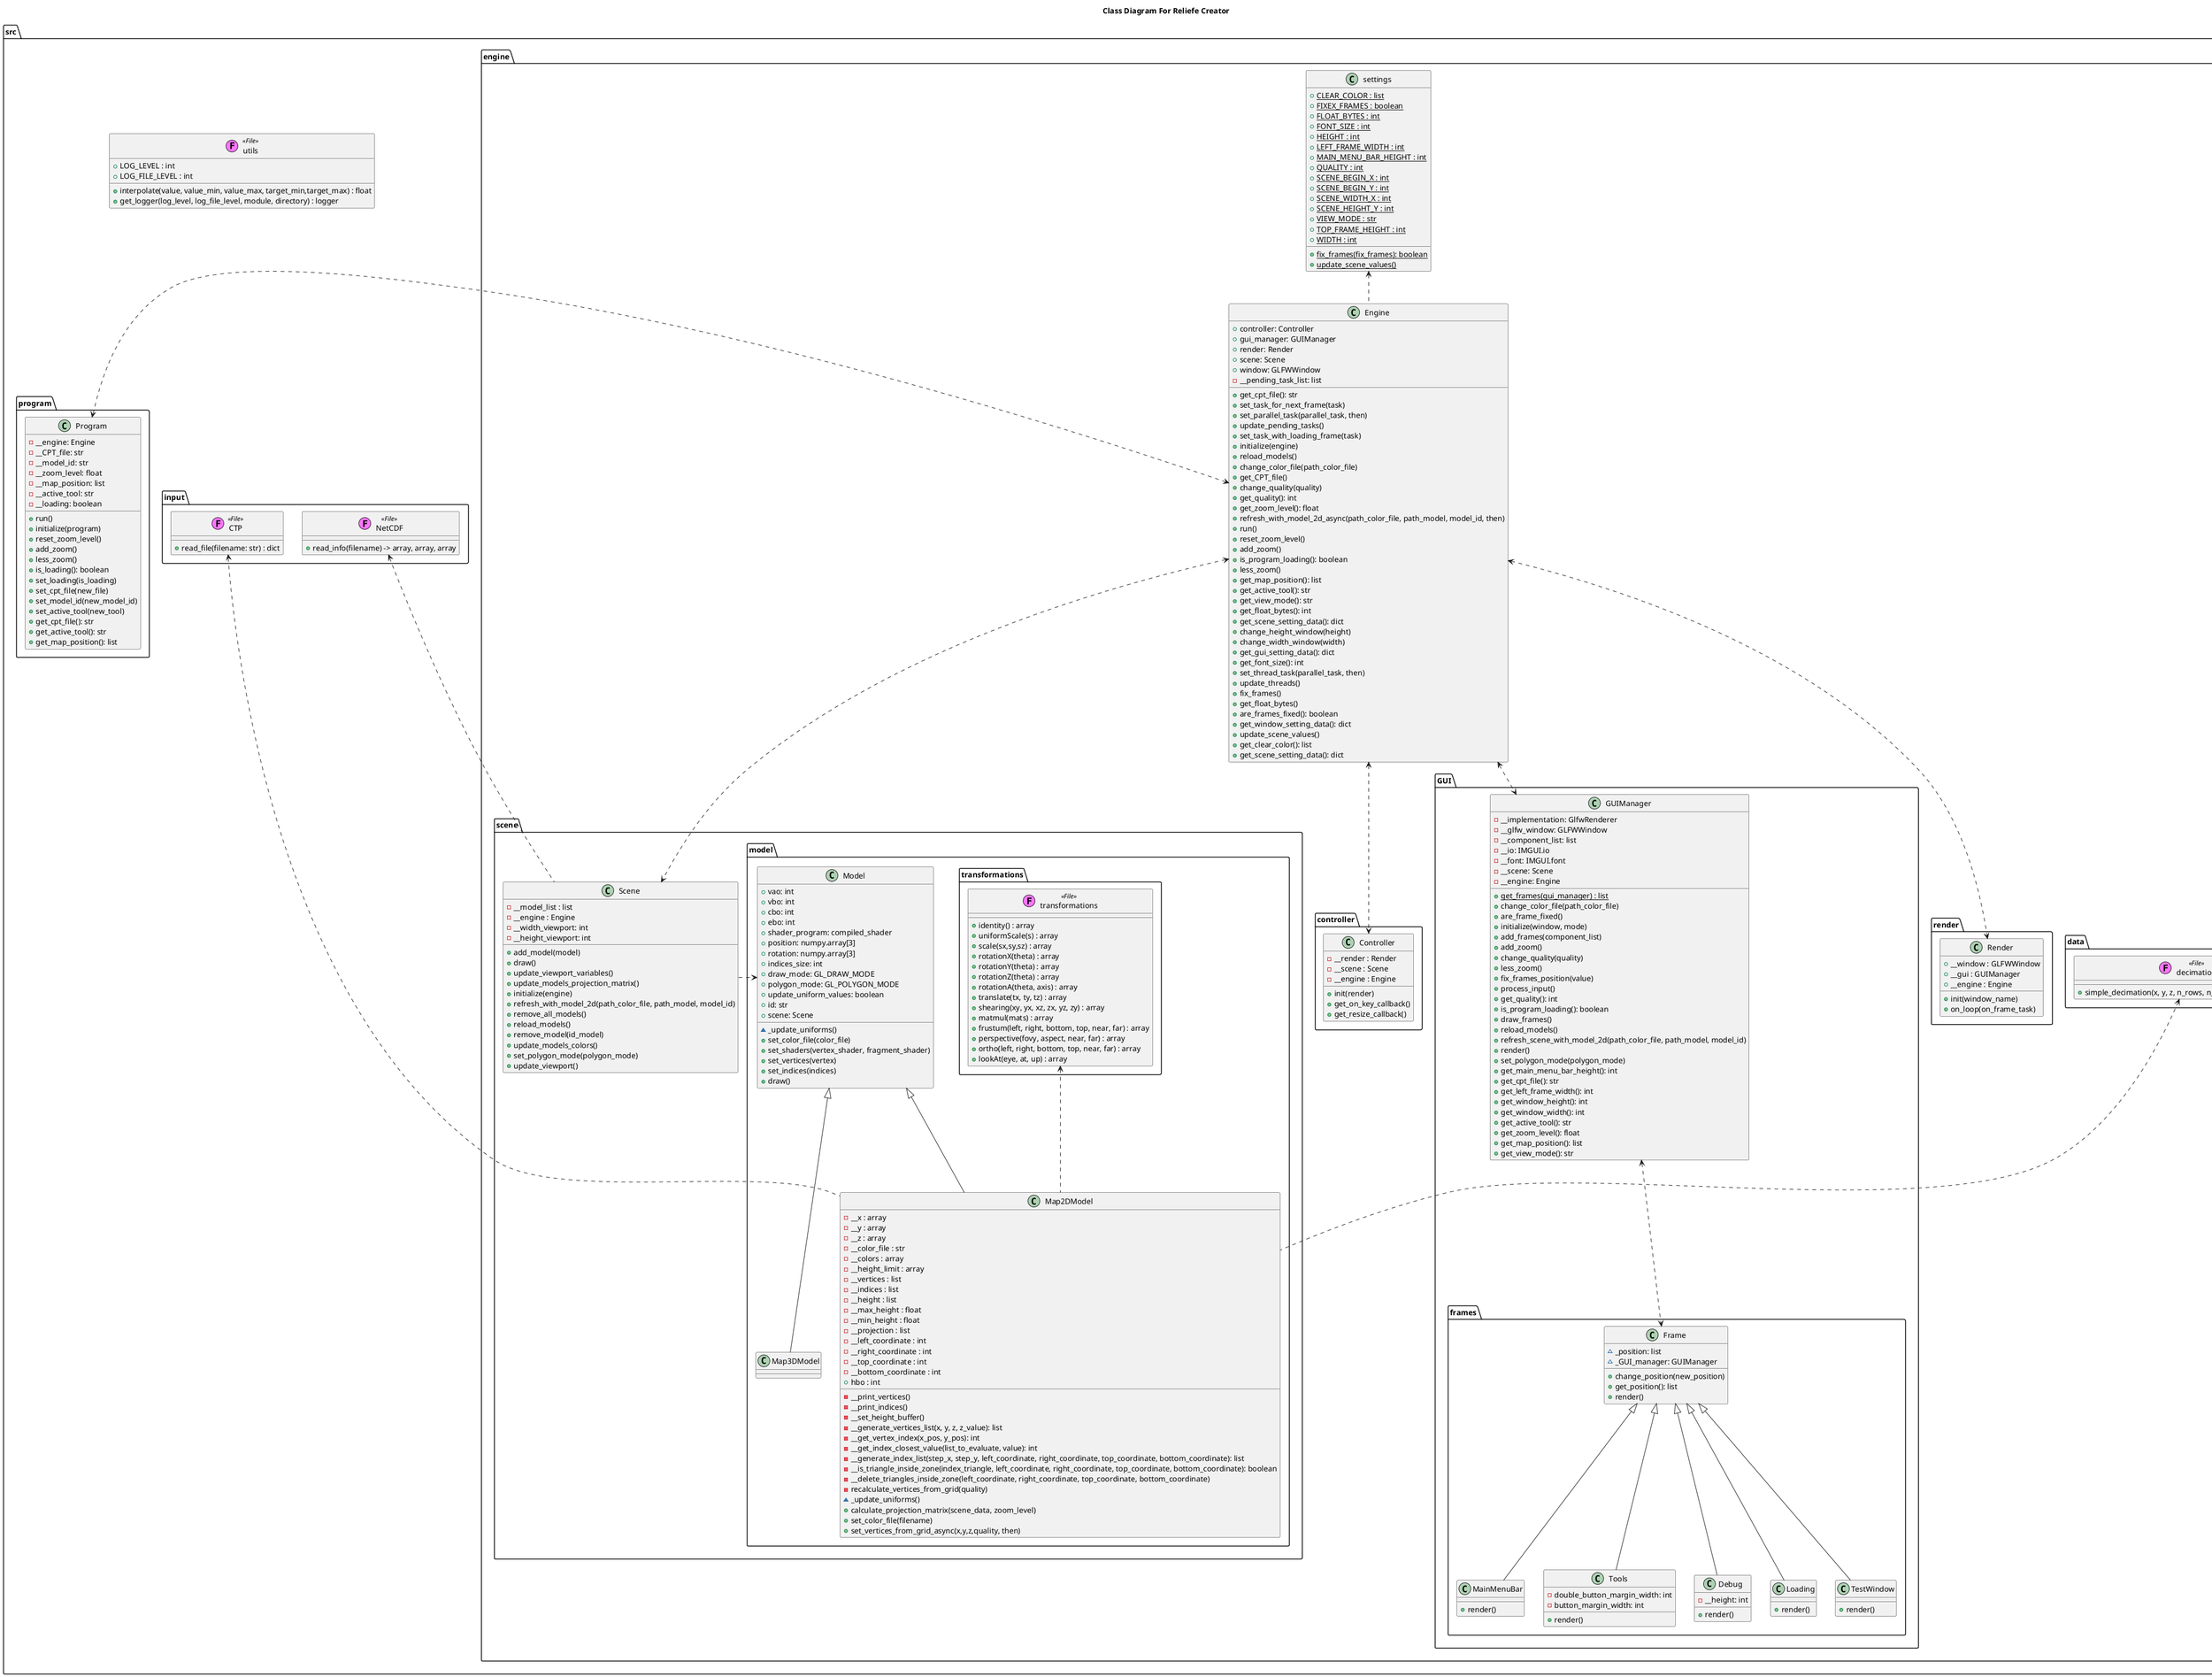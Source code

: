 @startuml

' Variable definition
!$file = "(F,#ff75ff) File"

' Configuration definition
title Class Diagram For Reliefe Creator
set namespaceSeparator .

' Package hierarchy
package src {
    package engine {
        package render {}
        package data {}
        package controller {}
        package GUI {
            package frames {}
        }
        package scene {
            package model {
                package transformations {}
            }
        }
    }
    package input {}
    package program {}
}


' Classes definition
class src.engine.GUI.GUIManager{
    - __implementation: GlfwRenderer
    - __glfw_window: GLFWWindow
    - __component_list: list
    - __io: IMGUI.io
    - __font: IMGUI.font
    - __scene: Scene
    - __engine: Engine

    {static} + get_frames(gui_manager) : list
    + change_color_file(path_color_file)
    + are_frame_fixed()
    + initialize(window, mode)
    + add_frames(component_list)
    + add_zoom()
    + change_quality(quality)
    + less_zoom()
    + fix_frames_position(value)
    + process_input()
    + get_quality(): int
    + is_program_loading(): boolean
    + draw_frames()
    + reload_models()
    + refresh_scene_with_model_2d(path_color_file, path_model, model_id)
    + render()
    + set_polygon_mode(polygon_mode)
    + get_main_menu_bar_height(): int
    + get_cpt_file(): str
    + get_left_frame_width(): int
    + get_window_height(): int
    + get_window_width(): int
    + get_active_tool(): str
    + get_zoom_level(): float
    + get_map_position(): list
    + get_view_mode(): str
}

class src.engine.settings  {
    {static} + CLEAR_COLOR : list
    {static} + fix_frames(fix_frames): boolean
    {static} + FIXEX_FRAMES : boolean
    {static} + FLOAT_BYTES : int
    {static} + FONT_SIZE : int
    {static} + HEIGHT : int
    {static} + LEFT_FRAME_WIDTH : int
    {static} + MAIN_MENU_BAR_HEIGHT : int
    {static} + QUALITY : int
    {static} + SCENE_BEGIN_X : int
    {static} + SCENE_BEGIN_Y : int
    {static} + SCENE_WIDTH_X : int
    {static} + SCENE_HEIGHT_Y : int
    {static} + VIEW_MODE : str
    {static} + TOP_FRAME_HEIGHT : int
    {static} + WIDTH : int
    {static} + update_scene_values()
}

class src.engine.scene.model.transformations.transformations <<$file>> {
    + identity() : array
    + uniformScale(s) : array
    + scale(sx,sy,sz) : array
    + rotationX(theta) : array
    + rotationY(theta) : array
    + rotationZ(theta) : array
    + rotationA(theta, axis) : array
    + translate(tx, ty, tz) : array
    + shearing(xy, yx, xz, zx, yz, zy) : array
    + matmul(mats) : array
    + frustum(left, right, bottom, top, near, far) : array
    + perspective(fovy, aspect, near, far) : array
    + ortho(left, right, bottom, top, near, far) : array
    + lookAt(eye, at, up) : array
}


class src.engine.scene.model.Model {

    + vao: int
    + vbo: int
    + cbo: int
    + ebo: int
    + shader_program: compiled_shader
    + position: numpy.array[3]
    + rotation: numpy.array[3]
    + indices_size: int
    + draw_mode: GL_DRAW_MODE
    + polygon_mode: GL_POLYGON_MODE
    + update_uniform_values: boolean
    + id: str
    + scene: Scene

    ~ _update_uniforms()
    + set_color_file(color_file)
    + set_shaders(vertex_shader, fragment_shader)
    + set_vertices(vertex)
    + set_indices(indices)
    + draw()
}

class src.engine.render.Render {
    + __window : GLFWWindow
    + __gui : GUIManager
    + __engine : Engine
    + init(window_name)
    + on_loop(on_frame_task)
}

class src.input.NetCDF <<$file>> {
    + read_info(filename) -> array, array, array
}

class src.engine.data.decimation <<$file>>{
    + simple_decimation(x, y, z, n_rows, n_cols): array, array, array
}

class src.utils <<$file>>{
    + LOG_LEVEL : int
    + LOG_FILE_LEVEL : int
    + interpolate(value, value_min, value_max, target_min,target_max) : float
    + get_logger(log_level, log_file_level, module, directory) : logger
}

class src.engine.scene.model.Map2DModel{
    - __x : array
    - __y : array
    - __z : array
    - __color_file : str
    - __colors : array
    - __height_limit : array
    - __vertices : list
    - __indices : list
    - __height : list
    - __max_height : float
    - __min_height : float
    - __projection : list
    - __left_coordinate : int
    - __right_coordinate : int
    - __top_coordinate : int
    - __bottom_coordinate : int
    + hbo : int

    - __print_vertices()
    - __print_indices()
    - __set_height_buffer()
    - __generate_vertices_list(x, y, z, z_value): list
    - __get_vertex_index(x_pos, y_pos): int
    - __get_index_closest_value(list_to_evaluate, value): int
    - __generate_index_list(step_x, step_y, left_coordinate, right_coordinate, top_coordinate, bottom_coordinate): list
    - __is_triangle_inside_zone(index_triangle, left_coordinate, right_coordinate, top_coordinate, bottom_coordinate): boolean
    - __delete_triangles_inside_zone(left_coordinate, right_coordinate, top_coordinate, bottom_coordinate)
    - recalculate_vertices_from_grid(quality)
    ~ _update_uniforms()
    + calculate_projection_matrix(scene_data, zoom_level)
    + set_color_file(filename)
    + set_vertices_from_grid_async(x,y,z,quality, then)

}

class src.input.CTP <<$file>> {
    + read_file(filename: str) : dict
}

class src.engine.scene.model.Map3DModel{

}

'class src.main <<$file>> {
'
'}

class src.engine.GUI.frames.Frame {
    ~ _position: list
    ~ _GUI_manager: GUIManager

    + change_position(new_position)
    + get_position(): list
    + render()
}

class src.engine.GUI.frames.MainMenuBar {
    + render()
}

class src.engine.GUI.frames.Tools {
    - double_button_margin_width: int
    - button_margin_width: int
    + render()
}

class src.engine.GUI.frames.Debug {
    - __height: int
    + render()
}

class src.engine.GUI.frames.Loading {
    + render()
}

class src.engine.GUI.frames.TestWindow {
    + render()
}

class src.engine.controller.Controller {
    - __render : Render
    - __scene : Scene
    - __engine : Engine
    + init(render)
    + get_on_key_callback()
    + get_resize_callback()
}

class src.engine.scene.Scene {
    - __model_list : list
    - __engine : Engine
    - __width_viewport: int
    - __height_viewport: int
    + add_model(model)
    + draw()
    + update_viewport_variables()
    + update_models_projection_matrix()
    + initialize(engine)
    + refresh_with_model_2d(path_color_file, path_model, model_id)
    + remove_all_models()
    + reload_models()
    + remove_model(id_model)
    + update_models_colors()
    + set_polygon_mode(polygon_mode)
    + update_viewport()
}

class src.engine.Engine {
    + controller: Controller
    + get_cpt_file(): str
    + gui_manager: GUIManager
    + render: Render
    + scene: Scene
    + window: GLFWWindow
    - __pending_task_list: list
    + set_task_for_next_frame(task)
    + set_parallel_task(parallel_task, then)
    + update_pending_tasks()
    + set_task_with_loading_frame(task)
    + initialize(engine)
    + reload_models()
    + change_color_file(path_color_file)
    + get_CPT_file()
    + change_quality(quality)
    + get_quality(): int
    + get_zoom_level(): float
    + refresh_with_model_2d_async(path_color_file, path_model, model_id, then)
    + run()
    + reset_zoom_level()
    + add_zoom()
    + is_program_loading(): boolean
    + less_zoom()
    + get_map_position(): list
    + get_active_tool(): str
    + get_view_mode(): str
    + get_float_bytes(): int
    + get_scene_setting_data(): dict
    + change_height_window(height)
    + change_width_window(width)
    + get_gui_setting_data(): dict
    + get_font_size(): int
    + set_thread_task(parallel_task, then)
    + update_threads()
    + fix_frames()
    + get_float_bytes()
    + are_frames_fixed(): boolean
    + get_window_setting_data(): dict
    + update_scene_values()
    + get_clear_color(): list
    + get_scene_setting_data(): dict

}

class src.program.Program {

    - __engine: Engine
    - __CPT_file: str
    - __model_id: str
    - __zoom_level: float
    - __map_position: list
    - __active_tool: str
    - __loading: boolean

    + run()
    + initialize(program)
    + reset_zoom_level()
    + add_zoom()
    + less_zoom()
    + is_loading(): boolean
    + set_loading(is_loading)
    + set_cpt_file(new_file)
    + set_model_id(new_model_id)
    + set_active_tool(new_tool)
    + get_cpt_file(): str
    + get_active_tool(): str
    + get_map_position(): list
}

' herency
src.engine.scene.model.Map2DModel -u-|> src.engine.scene.model.Model
src.engine.scene.model.Map3DModel -u-|> src.engine.scene.model.Model

src.engine.GUI.frames.MainMenuBar -u-|> src.engine.GUI.frames.Frame
src.engine.GUI.frames.Tools -u-|> src.engine.GUI.frames.Frame
src.engine.GUI.frames.TestWindow -u-|> src.engine.GUI.frames.Frame
src.engine.GUI.frames.Debug -u-|> src.engine.GUI.frames.Frame
src.engine.GUI.frames.Loading -u-|> src.engine.GUI.frames.Frame

' uses
src.engine.scene.model.Map2DModel -u.> src.engine.data.decimation
src.engine.scene.model.Map2DModel -u.> src.engine.scene.model.transformations.transformations
src.engine.scene.model.Map2DModel -u.> src.input.CTP

src.engine.Engine <-d.> src.engine.render.Render
src.engine.Engine <-d.> src.engine.GUI.GUIManager
src.engine.Engine <-d.> src.engine.controller.Controller
src.engine.Engine <-d.> src.engine.scene.Scene
src.engine.Engine -u.> src.engine.settings
src.engine.Engine <-l.> src.program.Program

src.engine.GUI.frames.Frame <-u.> src.engine.GUI.GUIManager

src.engine.scene.Scene .> src.engine.scene.model.Model
src.engine.scene.Scene -u.> src.input.NetCDF
@enduml